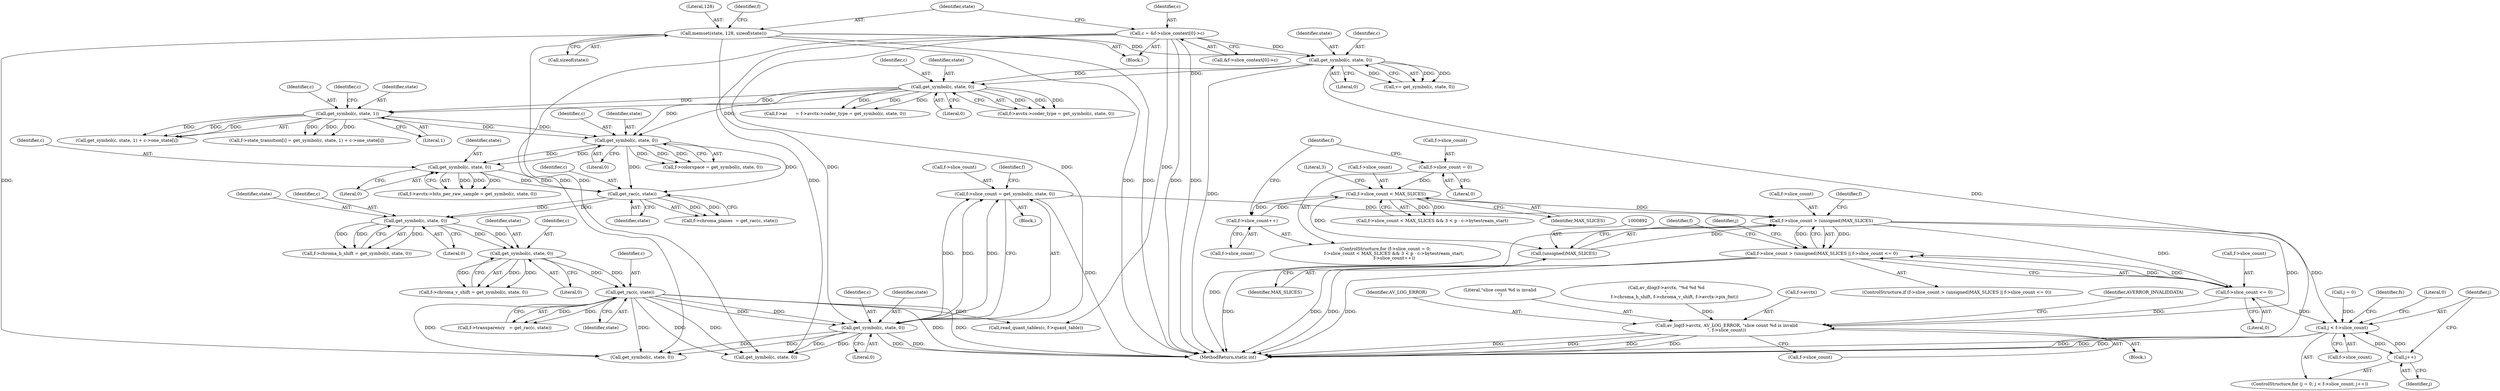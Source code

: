 digraph "0_FFmpeg_547d690d676064069d44703a1917e0dab7e33445@pointer" {
"1000887" [label="(Call,f->slice_count > (unsigned)MAX_SLICES)"];
"1000833" [label="(Call,f->slice_count < MAX_SLICES)"];
"1000845" [label="(Call,f->slice_count++)"];
"1000827" [label="(Call,f->slice_count = 0)"];
"1000810" [label="(Call,f->slice_count = get_symbol(c, state, 0))"];
"1000814" [label="(Call,get_symbol(c, state, 0))"];
"1000258" [label="(Call,get_rac(c, state))"];
"1000250" [label="(Call,get_symbol(c, state, 0))"];
"1000242" [label="(Call,get_symbol(c, state, 0))"];
"1000235" [label="(Call,get_rac(c, state))"];
"1000227" [label="(Call,get_symbol(c, state, 0))"];
"1000211" [label="(Call,get_symbol(c, state, 0))"];
"1000171" [label="(Call,get_symbol(c, state, 0))"];
"1000138" [label="(Call,get_symbol(c, state, 0))"];
"1000113" [label="(Call,c = &f->slice_context[0]->c)"];
"1000123" [label="(Call,memset(state, 128, sizeof(state)))"];
"1000198" [label="(Call,get_symbol(c, state, 1))"];
"1000891" [label="(Call,(unsigned)MAX_SLICES)"];
"1000886" [label="(Call,f->slice_count > (unsigned)MAX_SLICES || f->slice_count <= 0)"];
"1000894" [label="(Call,f->slice_count <= 0)"];
"1000900" [label="(Call,av_log(f->avctx, AV_LOG_ERROR, \"slice count %d is invalid\n\", f->slice_count))"];
"1000915" [label="(Call,j < f->slice_count)"];
"1000920" [label="(Call,j++)"];
"1000243" [label="(Identifier,c)"];
"1000254" [label="(Call,f->transparency   = get_rac(c, state))"];
"1000810" [label="(Call,f->slice_count = get_symbol(c, state, 0))"];
"1000231" [label="(Call,f->chroma_planes  = get_rac(c, state))"];
"1000912" [label="(Call,j = 0)"];
"1000229" [label="(Identifier,state)"];
"1000895" [label="(Call,f->slice_count)"];
"1000845" [label="(Call,f->slice_count++)"];
"1000809" [label="(Block,)"];
"1000114" [label="(Identifier,c)"];
"1000200" [label="(Identifier,state)"];
"1000920" [label="(Call,j++)"];
"1000889" [label="(Identifier,f)"];
"1000207" [label="(Call,f->colorspace = get_symbol(c, state, 0))"];
"1000839" [label="(Literal,3)"];
"1000921" [label="(Identifier,j)"];
"1000833" [label="(Call,f->slice_count < MAX_SLICES)"];
"1000904" [label="(Identifier,AV_LOG_ERROR)"];
"1000900" [label="(Call,av_log(f->avctx, AV_LOG_ERROR, \"slice count %d is invalid\n\", f->slice_count))"];
"1000171" [label="(Call,get_symbol(c, state, 0))"];
"1000814" [label="(Call,get_symbol(c, state, 0))"];
"1000199" [label="(Identifier,c)"];
"1000894" [label="(Call,f->slice_count <= 0)"];
"1000246" [label="(Call,f->chroma_v_shift = get_symbol(c, state, 0))"];
"1000905" [label="(Literal,\"slice count %d is invalid\n\")"];
"1000212" [label="(Identifier,c)"];
"1000886" [label="(Call,f->slice_count > (unsigned)MAX_SLICES || f->slice_count <= 0)"];
"1000123" [label="(Call,memset(state, 128, sizeof(state)))"];
"1000161" [label="(Call,f->ac      = f->avctx->coder_type = get_symbol(c, state, 0))"];
"1000228" [label="(Identifier,c)"];
"1001241" [label="(MethodReturn,static int)"];
"1000259" [label="(Identifier,c)"];
"1000888" [label="(Call,f->slice_count)"];
"1000124" [label="(Identifier,state)"];
"1000902" [label="(Identifier,f)"];
"1000759" [label="(Call,av_dlog(f->avctx, \"%d %d %d\n\",\n            f->chroma_h_shift, f->chroma_v_shift, f->avctx->pix_fmt))"];
"1000837" [label="(Identifier,MAX_SLICES)"];
"1000915" [label="(Call,j < f->slice_count)"];
"1000242" [label="(Call,get_symbol(c, state, 0))"];
"1000230" [label="(Literal,0)"];
"1000885" [label="(ControlStructure,if (f->slice_count > (unsigned)MAX_SLICES || f->slice_count <= 0))"];
"1000245" [label="(Literal,0)"];
"1000227" [label="(Call,get_symbol(c, state, 0))"];
"1000834" [label="(Call,f->slice_count)"];
"1000846" [label="(Call,f->slice_count)"];
"1000125" [label="(Literal,128)"];
"1000173" [label="(Identifier,state)"];
"1000962" [label="(Call,get_symbol(c, state, 0))"];
"1000925" [label="(Identifier,fs)"];
"1000917" [label="(Call,f->slice_count)"];
"1000244" [label="(Identifier,state)"];
"1000131" [label="(Identifier,f)"];
"1000138" [label="(Call,get_symbol(c, state, 0))"];
"1000901" [label="(Call,f->avctx)"];
"1001240" [label="(Literal,0)"];
"1000784" [label="(Call,read_quant_tables(c, f->quant_table))"];
"1000815" [label="(Identifier,c)"];
"1000238" [label="(Call,f->chroma_h_shift = get_symbol(c, state, 0))"];
"1000141" [label="(Literal,0)"];
"1000250" [label="(Call,get_symbol(c, state, 0))"];
"1000910" [label="(Identifier,AVERROR_INVALIDDATA)"];
"1000172" [label="(Identifier,c)"];
"1000191" [label="(Call,f->state_transition[i] = get_symbol(c, state, 1) + c->one_state[i])"];
"1000140" [label="(Identifier,state)"];
"1000260" [label="(Identifier,state)"];
"1000139" [label="(Identifier,c)"];
"1000828" [label="(Call,f->slice_count)"];
"1000251" [label="(Identifier,c)"];
"1000174" [label="(Literal,0)"];
"1000898" [label="(Literal,0)"];
"1000913" [label="(Identifier,j)"];
"1000126" [label="(Call,sizeof(state))"];
"1000891" [label="(Call,(unsigned)MAX_SLICES)"];
"1000213" [label="(Identifier,state)"];
"1000198" [label="(Call,get_symbol(c, state, 1))"];
"1000906" [label="(Call,f->slice_count)"];
"1000827" [label="(Call,f->slice_count = 0)"];
"1000896" [label="(Identifier,f)"];
"1000899" [label="(Block,)"];
"1000893" [label="(Identifier,MAX_SLICES)"];
"1001147" [label="(Call,get_symbol(c, state, 0))"];
"1000204" [label="(Identifier,c)"];
"1000201" [label="(Literal,1)"];
"1000258" [label="(Call,get_rac(c, state))"];
"1000165" [label="(Call,f->avctx->coder_type = get_symbol(c, state, 0))"];
"1000197" [label="(Call,get_symbol(c, state, 1) + c->one_state[i])"];
"1000237" [label="(Identifier,state)"];
"1000835" [label="(Identifier,f)"];
"1000113" [label="(Call,c = &f->slice_context[0]->c)"];
"1000235" [label="(Call,get_rac(c, state))"];
"1000831" [label="(Literal,0)"];
"1000214" [label="(Literal,0)"];
"1000252" [label="(Identifier,state)"];
"1000221" [label="(Call,f->avctx->bits_per_raw_sample = get_symbol(c, state, 0))"];
"1000811" [label="(Call,f->slice_count)"];
"1000916" [label="(Identifier,j)"];
"1000816" [label="(Identifier,state)"];
"1000136" [label="(Call,v= get_symbol(c, state, 0))"];
"1000253" [label="(Literal,0)"];
"1000236" [label="(Identifier,c)"];
"1000115" [label="(Call,&f->slice_context[0]->c)"];
"1000887" [label="(Call,f->slice_count > (unsigned)MAX_SLICES)"];
"1000817" [label="(Literal,0)"];
"1000826" [label="(ControlStructure,for (f->slice_count = 0;\n             f->slice_count < MAX_SLICES && 3 < p - c->bytestream_start;\n             f->slice_count++))"];
"1000104" [label="(Block,)"];
"1000911" [label="(ControlStructure,for (j = 0; j < f->slice_count; j++))"];
"1000211" [label="(Call,get_symbol(c, state, 0))"];
"1000832" [label="(Call,f->slice_count < MAX_SLICES && 3 < p - c->bytestream_start)"];
"1000887" -> "1000886"  [label="AST: "];
"1000887" -> "1000891"  [label="CFG: "];
"1000888" -> "1000887"  [label="AST: "];
"1000891" -> "1000887"  [label="AST: "];
"1000896" -> "1000887"  [label="CFG: "];
"1000886" -> "1000887"  [label="CFG: "];
"1000887" -> "1001241"  [label="DDG: "];
"1000887" -> "1000886"  [label="DDG: "];
"1000887" -> "1000886"  [label="DDG: "];
"1000833" -> "1000887"  [label="DDG: "];
"1000810" -> "1000887"  [label="DDG: "];
"1000891" -> "1000887"  [label="DDG: "];
"1000887" -> "1000894"  [label="DDG: "];
"1000887" -> "1000900"  [label="DDG: "];
"1000887" -> "1000915"  [label="DDG: "];
"1000833" -> "1000832"  [label="AST: "];
"1000833" -> "1000837"  [label="CFG: "];
"1000834" -> "1000833"  [label="AST: "];
"1000837" -> "1000833"  [label="AST: "];
"1000839" -> "1000833"  [label="CFG: "];
"1000832" -> "1000833"  [label="CFG: "];
"1000833" -> "1000832"  [label="DDG: "];
"1000833" -> "1000832"  [label="DDG: "];
"1000845" -> "1000833"  [label="DDG: "];
"1000827" -> "1000833"  [label="DDG: "];
"1000833" -> "1000845"  [label="DDG: "];
"1000833" -> "1000891"  [label="DDG: "];
"1000845" -> "1000826"  [label="AST: "];
"1000845" -> "1000846"  [label="CFG: "];
"1000846" -> "1000845"  [label="AST: "];
"1000835" -> "1000845"  [label="CFG: "];
"1000827" -> "1000826"  [label="AST: "];
"1000827" -> "1000831"  [label="CFG: "];
"1000828" -> "1000827"  [label="AST: "];
"1000831" -> "1000827"  [label="AST: "];
"1000835" -> "1000827"  [label="CFG: "];
"1000810" -> "1000809"  [label="AST: "];
"1000810" -> "1000814"  [label="CFG: "];
"1000811" -> "1000810"  [label="AST: "];
"1000814" -> "1000810"  [label="AST: "];
"1000889" -> "1000810"  [label="CFG: "];
"1000810" -> "1001241"  [label="DDG: "];
"1000814" -> "1000810"  [label="DDG: "];
"1000814" -> "1000810"  [label="DDG: "];
"1000814" -> "1000810"  [label="DDG: "];
"1000814" -> "1000817"  [label="CFG: "];
"1000815" -> "1000814"  [label="AST: "];
"1000816" -> "1000814"  [label="AST: "];
"1000817" -> "1000814"  [label="AST: "];
"1000814" -> "1001241"  [label="DDG: "];
"1000814" -> "1001241"  [label="DDG: "];
"1000258" -> "1000814"  [label="DDG: "];
"1000258" -> "1000814"  [label="DDG: "];
"1000113" -> "1000814"  [label="DDG: "];
"1000123" -> "1000814"  [label="DDG: "];
"1000814" -> "1000962"  [label="DDG: "];
"1000814" -> "1000962"  [label="DDG: "];
"1000814" -> "1001147"  [label="DDG: "];
"1000814" -> "1001147"  [label="DDG: "];
"1000258" -> "1000254"  [label="AST: "];
"1000258" -> "1000260"  [label="CFG: "];
"1000259" -> "1000258"  [label="AST: "];
"1000260" -> "1000258"  [label="AST: "];
"1000254" -> "1000258"  [label="CFG: "];
"1000258" -> "1001241"  [label="DDG: "];
"1000258" -> "1001241"  [label="DDG: "];
"1000258" -> "1000254"  [label="DDG: "];
"1000258" -> "1000254"  [label="DDG: "];
"1000250" -> "1000258"  [label="DDG: "];
"1000250" -> "1000258"  [label="DDG: "];
"1000258" -> "1000784"  [label="DDG: "];
"1000258" -> "1000962"  [label="DDG: "];
"1000258" -> "1000962"  [label="DDG: "];
"1000258" -> "1001147"  [label="DDG: "];
"1000258" -> "1001147"  [label="DDG: "];
"1000250" -> "1000246"  [label="AST: "];
"1000250" -> "1000253"  [label="CFG: "];
"1000251" -> "1000250"  [label="AST: "];
"1000252" -> "1000250"  [label="AST: "];
"1000253" -> "1000250"  [label="AST: "];
"1000246" -> "1000250"  [label="CFG: "];
"1000250" -> "1000246"  [label="DDG: "];
"1000250" -> "1000246"  [label="DDG: "];
"1000250" -> "1000246"  [label="DDG: "];
"1000242" -> "1000250"  [label="DDG: "];
"1000242" -> "1000250"  [label="DDG: "];
"1000242" -> "1000238"  [label="AST: "];
"1000242" -> "1000245"  [label="CFG: "];
"1000243" -> "1000242"  [label="AST: "];
"1000244" -> "1000242"  [label="AST: "];
"1000245" -> "1000242"  [label="AST: "];
"1000238" -> "1000242"  [label="CFG: "];
"1000242" -> "1000238"  [label="DDG: "];
"1000242" -> "1000238"  [label="DDG: "];
"1000242" -> "1000238"  [label="DDG: "];
"1000235" -> "1000242"  [label="DDG: "];
"1000235" -> "1000242"  [label="DDG: "];
"1000235" -> "1000231"  [label="AST: "];
"1000235" -> "1000237"  [label="CFG: "];
"1000236" -> "1000235"  [label="AST: "];
"1000237" -> "1000235"  [label="AST: "];
"1000231" -> "1000235"  [label="CFG: "];
"1000235" -> "1000231"  [label="DDG: "];
"1000235" -> "1000231"  [label="DDG: "];
"1000227" -> "1000235"  [label="DDG: "];
"1000227" -> "1000235"  [label="DDG: "];
"1000211" -> "1000235"  [label="DDG: "];
"1000211" -> "1000235"  [label="DDG: "];
"1000227" -> "1000221"  [label="AST: "];
"1000227" -> "1000230"  [label="CFG: "];
"1000228" -> "1000227"  [label="AST: "];
"1000229" -> "1000227"  [label="AST: "];
"1000230" -> "1000227"  [label="AST: "];
"1000221" -> "1000227"  [label="CFG: "];
"1000227" -> "1000221"  [label="DDG: "];
"1000227" -> "1000221"  [label="DDG: "];
"1000227" -> "1000221"  [label="DDG: "];
"1000211" -> "1000227"  [label="DDG: "];
"1000211" -> "1000227"  [label="DDG: "];
"1000211" -> "1000207"  [label="AST: "];
"1000211" -> "1000214"  [label="CFG: "];
"1000212" -> "1000211"  [label="AST: "];
"1000213" -> "1000211"  [label="AST: "];
"1000214" -> "1000211"  [label="AST: "];
"1000207" -> "1000211"  [label="CFG: "];
"1000211" -> "1000207"  [label="DDG: "];
"1000211" -> "1000207"  [label="DDG: "];
"1000211" -> "1000207"  [label="DDG: "];
"1000171" -> "1000211"  [label="DDG: "];
"1000171" -> "1000211"  [label="DDG: "];
"1000198" -> "1000211"  [label="DDG: "];
"1000198" -> "1000211"  [label="DDG: "];
"1000171" -> "1000165"  [label="AST: "];
"1000171" -> "1000174"  [label="CFG: "];
"1000172" -> "1000171"  [label="AST: "];
"1000173" -> "1000171"  [label="AST: "];
"1000174" -> "1000171"  [label="AST: "];
"1000165" -> "1000171"  [label="CFG: "];
"1000171" -> "1000161"  [label="DDG: "];
"1000171" -> "1000161"  [label="DDG: "];
"1000171" -> "1000161"  [label="DDG: "];
"1000171" -> "1000165"  [label="DDG: "];
"1000171" -> "1000165"  [label="DDG: "];
"1000171" -> "1000165"  [label="DDG: "];
"1000138" -> "1000171"  [label="DDG: "];
"1000138" -> "1000171"  [label="DDG: "];
"1000171" -> "1000198"  [label="DDG: "];
"1000171" -> "1000198"  [label="DDG: "];
"1000138" -> "1000136"  [label="AST: "];
"1000138" -> "1000141"  [label="CFG: "];
"1000139" -> "1000138"  [label="AST: "];
"1000140" -> "1000138"  [label="AST: "];
"1000141" -> "1000138"  [label="AST: "];
"1000136" -> "1000138"  [label="CFG: "];
"1000138" -> "1001241"  [label="DDG: "];
"1000138" -> "1001241"  [label="DDG: "];
"1000138" -> "1000136"  [label="DDG: "];
"1000138" -> "1000136"  [label="DDG: "];
"1000138" -> "1000136"  [label="DDG: "];
"1000113" -> "1000138"  [label="DDG: "];
"1000123" -> "1000138"  [label="DDG: "];
"1000113" -> "1000104"  [label="AST: "];
"1000113" -> "1000115"  [label="CFG: "];
"1000114" -> "1000113"  [label="AST: "];
"1000115" -> "1000113"  [label="AST: "];
"1000124" -> "1000113"  [label="CFG: "];
"1000113" -> "1001241"  [label="DDG: "];
"1000113" -> "1001241"  [label="DDG: "];
"1000113" -> "1000784"  [label="DDG: "];
"1000113" -> "1000962"  [label="DDG: "];
"1000113" -> "1001147"  [label="DDG: "];
"1000123" -> "1000104"  [label="AST: "];
"1000123" -> "1000126"  [label="CFG: "];
"1000124" -> "1000123"  [label="AST: "];
"1000125" -> "1000123"  [label="AST: "];
"1000126" -> "1000123"  [label="AST: "];
"1000131" -> "1000123"  [label="CFG: "];
"1000123" -> "1001241"  [label="DDG: "];
"1000123" -> "1001241"  [label="DDG: "];
"1000123" -> "1000962"  [label="DDG: "];
"1000123" -> "1001147"  [label="DDG: "];
"1000198" -> "1000197"  [label="AST: "];
"1000198" -> "1000201"  [label="CFG: "];
"1000199" -> "1000198"  [label="AST: "];
"1000200" -> "1000198"  [label="AST: "];
"1000201" -> "1000198"  [label="AST: "];
"1000204" -> "1000198"  [label="CFG: "];
"1000198" -> "1000191"  [label="DDG: "];
"1000198" -> "1000191"  [label="DDG: "];
"1000198" -> "1000191"  [label="DDG: "];
"1000198" -> "1000197"  [label="DDG: "];
"1000198" -> "1000197"  [label="DDG: "];
"1000198" -> "1000197"  [label="DDG: "];
"1000891" -> "1000893"  [label="CFG: "];
"1000892" -> "1000891"  [label="AST: "];
"1000893" -> "1000891"  [label="AST: "];
"1000891" -> "1001241"  [label="DDG: "];
"1000886" -> "1000885"  [label="AST: "];
"1000886" -> "1000894"  [label="CFG: "];
"1000894" -> "1000886"  [label="AST: "];
"1000902" -> "1000886"  [label="CFG: "];
"1000913" -> "1000886"  [label="CFG: "];
"1000886" -> "1001241"  [label="DDG: "];
"1000886" -> "1001241"  [label="DDG: "];
"1000886" -> "1001241"  [label="DDG: "];
"1000894" -> "1000886"  [label="DDG: "];
"1000894" -> "1000886"  [label="DDG: "];
"1000894" -> "1000898"  [label="CFG: "];
"1000895" -> "1000894"  [label="AST: "];
"1000898" -> "1000894"  [label="AST: "];
"1000894" -> "1000900"  [label="DDG: "];
"1000894" -> "1000915"  [label="DDG: "];
"1000900" -> "1000899"  [label="AST: "];
"1000900" -> "1000906"  [label="CFG: "];
"1000901" -> "1000900"  [label="AST: "];
"1000904" -> "1000900"  [label="AST: "];
"1000905" -> "1000900"  [label="AST: "];
"1000906" -> "1000900"  [label="AST: "];
"1000910" -> "1000900"  [label="CFG: "];
"1000900" -> "1001241"  [label="DDG: "];
"1000900" -> "1001241"  [label="DDG: "];
"1000900" -> "1001241"  [label="DDG: "];
"1000900" -> "1001241"  [label="DDG: "];
"1000759" -> "1000900"  [label="DDG: "];
"1000915" -> "1000911"  [label="AST: "];
"1000915" -> "1000917"  [label="CFG: "];
"1000916" -> "1000915"  [label="AST: "];
"1000917" -> "1000915"  [label="AST: "];
"1000925" -> "1000915"  [label="CFG: "];
"1001240" -> "1000915"  [label="CFG: "];
"1000915" -> "1001241"  [label="DDG: "];
"1000915" -> "1001241"  [label="DDG: "];
"1000915" -> "1001241"  [label="DDG: "];
"1000920" -> "1000915"  [label="DDG: "];
"1000912" -> "1000915"  [label="DDG: "];
"1000915" -> "1000920"  [label="DDG: "];
"1000920" -> "1000911"  [label="AST: "];
"1000920" -> "1000921"  [label="CFG: "];
"1000921" -> "1000920"  [label="AST: "];
"1000916" -> "1000920"  [label="CFG: "];
}

